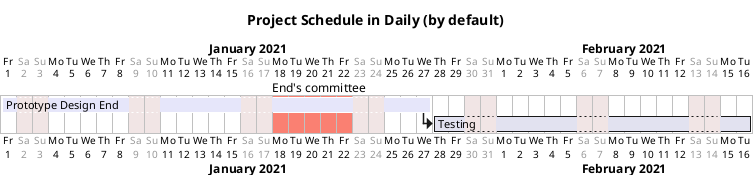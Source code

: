 @startgantt
title Project Schedule in Daily (by default)

saturday are closed
sunday are closed

Project starts at the 1st of january 2021

[Prototype Design End] as [TASK1] lasts 19 days
[TASK1] is colored in Lavender/LighBlue
[Testing] lasts 14 days and starts at [TASK1]'s end
' same: [TASK1]->[Testing]

2021-01-18 to 2021-01-22 are named [End's committee] and are colored in salmon

@endgantt